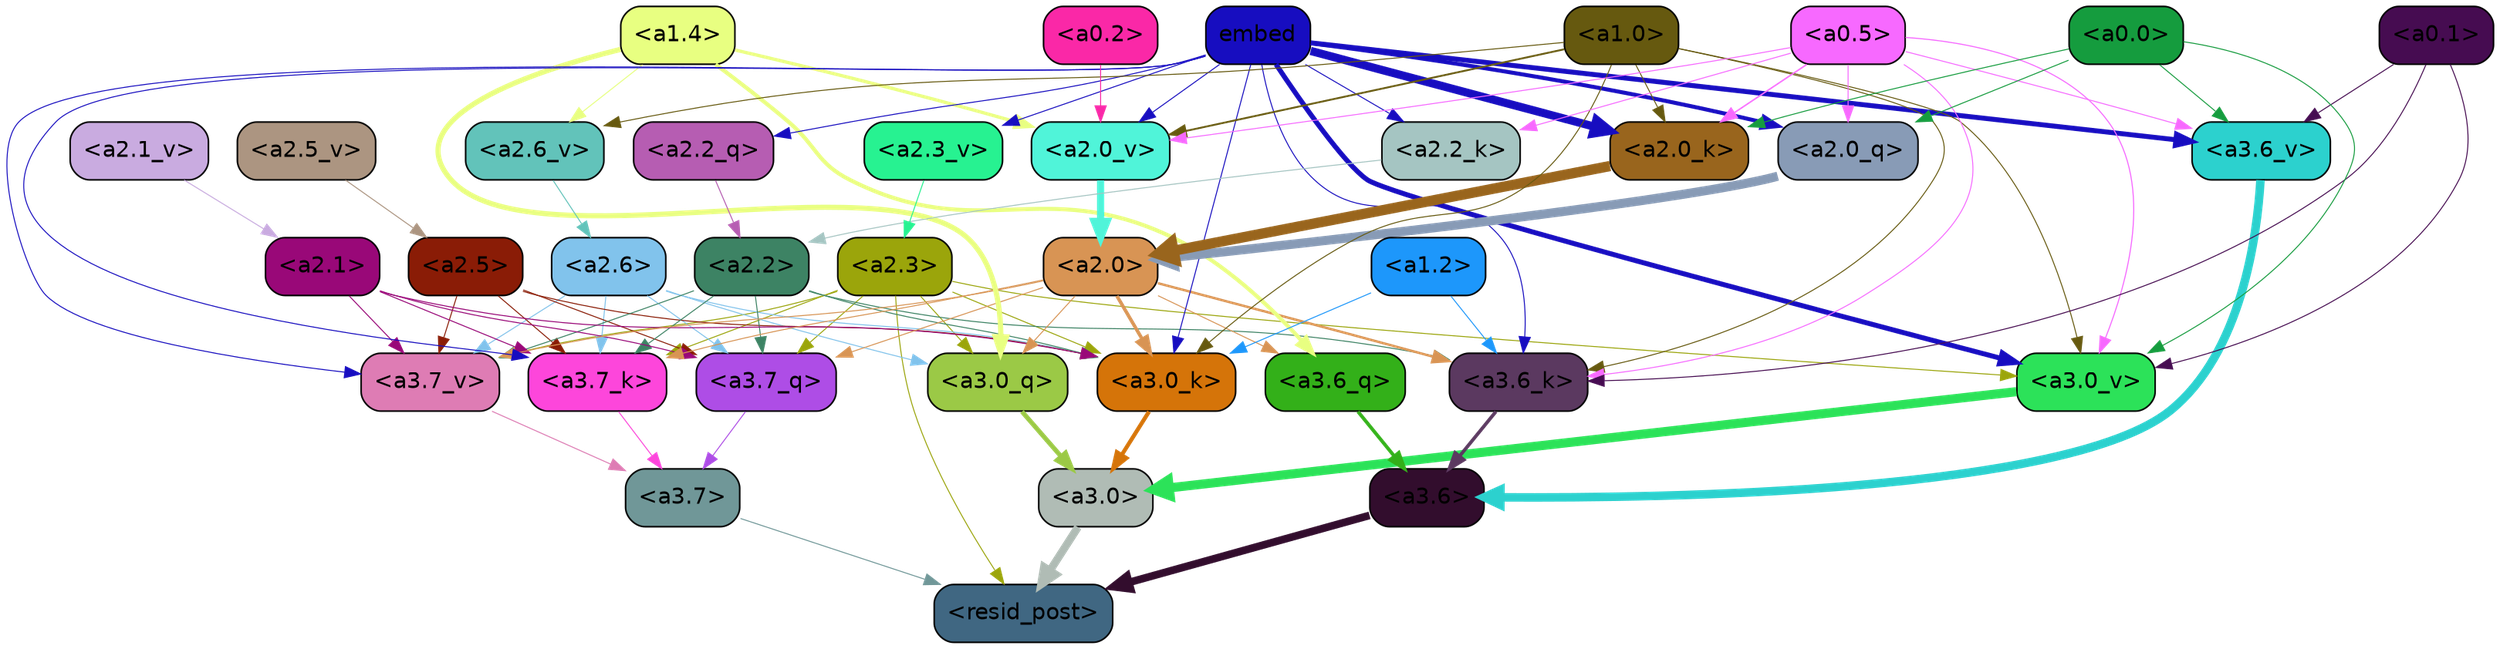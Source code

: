strict digraph "" {
	graph [bgcolor=transparent,
		layout=dot,
		overlap=false,
		splines=true
	];
	"<a3.7>"	[color=black,
		fillcolor="#709798",
		fontname=Helvetica,
		shape=box,
		style="filled, rounded"];
	"<resid_post>"	[color=black,
		fillcolor="#406782",
		fontname=Helvetica,
		shape=box,
		style="filled, rounded"];
	"<a3.7>" -> "<resid_post>"	[color="#709798",
		penwidth=0.6];
	"<a3.6>"	[color=black,
		fillcolor="#320d2d",
		fontname=Helvetica,
		shape=box,
		style="filled, rounded"];
	"<a3.6>" -> "<resid_post>"	[color="#320d2d",
		penwidth=4.7534414529800415];
	"<a3.0>"	[color=black,
		fillcolor="#b0bcb5",
		fontname=Helvetica,
		shape=box,
		style="filled, rounded"];
	"<a3.0>" -> "<resid_post>"	[color="#b0bcb5",
		penwidth=4.898576855659485];
	"<a2.3>"	[color=black,
		fillcolor="#9ba50b",
		fontname=Helvetica,
		shape=box,
		style="filled, rounded"];
	"<a2.3>" -> "<resid_post>"	[color="#9ba50b",
		penwidth=0.6];
	"<a3.7_q>"	[color=black,
		fillcolor="#ae4de6",
		fontname=Helvetica,
		shape=box,
		style="filled, rounded"];
	"<a2.3>" -> "<a3.7_q>"	[color="#9ba50b",
		penwidth=0.6];
	"<a3.0_q>"	[color=black,
		fillcolor="#9bc946",
		fontname=Helvetica,
		shape=box,
		style="filled, rounded"];
	"<a2.3>" -> "<a3.0_q>"	[color="#9ba50b",
		penwidth=0.6];
	"<a3.7_k>"	[color=black,
		fillcolor="#fd46db",
		fontname=Helvetica,
		shape=box,
		style="filled, rounded"];
	"<a2.3>" -> "<a3.7_k>"	[color="#9ba50b",
		penwidth=0.6];
	"<a3.0_k>"	[color=black,
		fillcolor="#d57409",
		fontname=Helvetica,
		shape=box,
		style="filled, rounded"];
	"<a2.3>" -> "<a3.0_k>"	[color="#9ba50b",
		penwidth=0.6];
	"<a3.7_v>"	[color=black,
		fillcolor="#de7cb4",
		fontname=Helvetica,
		shape=box,
		style="filled, rounded"];
	"<a2.3>" -> "<a3.7_v>"	[color="#9ba50b",
		penwidth=0.6];
	"<a3.0_v>"	[color=black,
		fillcolor="#2ce259",
		fontname=Helvetica,
		shape=box,
		style="filled, rounded"];
	"<a2.3>" -> "<a3.0_v>"	[color="#9ba50b",
		penwidth=0.6];
	"<a3.7_q>" -> "<a3.7>"	[color="#ae4de6",
		penwidth=0.6];
	"<a3.6_q>"	[color=black,
		fillcolor="#33b019",
		fontname=Helvetica,
		shape=box,
		style="filled, rounded"];
	"<a3.6_q>" -> "<a3.6>"	[color="#33b019",
		penwidth=2.160832464694977];
	"<a3.0_q>" -> "<a3.0>"	[color="#9bc946",
		penwidth=2.870753765106201];
	"<a3.7_k>" -> "<a3.7>"	[color="#fd46db",
		penwidth=0.6];
	"<a3.6_k>"	[color=black,
		fillcolor="#5b3960",
		fontname=Helvetica,
		shape=box,
		style="filled, rounded"];
	"<a3.6_k>" -> "<a3.6>"	[color="#5b3960",
		penwidth=2.13908451795578];
	"<a3.0_k>" -> "<a3.0>"	[color="#d57409",
		penwidth=2.520303964614868];
	"<a3.7_v>" -> "<a3.7>"	[color="#de7cb4",
		penwidth=0.6];
	"<a3.6_v>"	[color=black,
		fillcolor="#2cd1ce",
		fontname=Helvetica,
		shape=box,
		style="filled, rounded"];
	"<a3.6_v>" -> "<a3.6>"	[color="#2cd1ce",
		penwidth=5.297133803367615];
	"<a3.0_v>" -> "<a3.0>"	[color="#2ce259",
		penwidth=5.680712580680847];
	"<a2.6>"	[color=black,
		fillcolor="#81c3ec",
		fontname=Helvetica,
		shape=box,
		style="filled, rounded"];
	"<a2.6>" -> "<a3.7_q>"	[color="#81c3ec",
		penwidth=0.6];
	"<a2.6>" -> "<a3.0_q>"	[color="#81c3ec",
		penwidth=0.6];
	"<a2.6>" -> "<a3.7_k>"	[color="#81c3ec",
		penwidth=0.6];
	"<a2.6>" -> "<a3.0_k>"	[color="#81c3ec",
		penwidth=0.6];
	"<a2.6>" -> "<a3.7_v>"	[color="#81c3ec",
		penwidth=0.6];
	"<a2.5>"	[color=black,
		fillcolor="#8a1c06",
		fontname=Helvetica,
		shape=box,
		style="filled, rounded"];
	"<a2.5>" -> "<a3.7_q>"	[color="#8a1c06",
		penwidth=0.6];
	"<a2.5>" -> "<a3.7_k>"	[color="#8a1c06",
		penwidth=0.6];
	"<a2.5>" -> "<a3.0_k>"	[color="#8a1c06",
		penwidth=0.6];
	"<a2.5>" -> "<a3.7_v>"	[color="#8a1c06",
		penwidth=0.6];
	"<a2.2>"	[color=black,
		fillcolor="#3d8364",
		fontname=Helvetica,
		shape=box,
		style="filled, rounded"];
	"<a2.2>" -> "<a3.7_q>"	[color="#3d8364",
		penwidth=0.6];
	"<a2.2>" -> "<a3.7_k>"	[color="#3d8364",
		penwidth=0.6];
	"<a2.2>" -> "<a3.6_k>"	[color="#3d8364",
		penwidth=0.6];
	"<a2.2>" -> "<a3.0_k>"	[color="#3d8364",
		penwidth=0.6];
	"<a2.2>" -> "<a3.7_v>"	[color="#3d8364",
		penwidth=0.6];
	"<a2.1>"	[color=black,
		fillcolor="#990878",
		fontname=Helvetica,
		shape=box,
		style="filled, rounded"];
	"<a2.1>" -> "<a3.7_q>"	[color="#990878",
		penwidth=0.6];
	"<a2.1>" -> "<a3.7_k>"	[color="#990878",
		penwidth=0.6];
	"<a2.1>" -> "<a3.0_k>"	[color="#990878",
		penwidth=0.6];
	"<a2.1>" -> "<a3.7_v>"	[color="#990878",
		penwidth=0.6];
	"<a2.0>"	[color=black,
		fillcolor="#d89454",
		fontname=Helvetica,
		shape=box,
		style="filled, rounded"];
	"<a2.0>" -> "<a3.7_q>"	[color="#d89454",
		penwidth=0.6];
	"<a2.0>" -> "<a3.6_q>"	[color="#d89454",
		penwidth=0.6];
	"<a2.0>" -> "<a3.0_q>"	[color="#d89454",
		penwidth=0.6];
	"<a2.0>" -> "<a3.7_k>"	[color="#d89454",
		penwidth=0.6];
	"<a2.0>" -> "<a3.6_k>"	[color="#d89454",
		penwidth=1.4855384826660156];
	"<a2.0>" -> "<a3.0_k>"	[color="#d89454",
		penwidth=2.142689883708954];
	"<a2.0>" -> "<a3.7_v>"	[color="#d89454",
		penwidth=0.6];
	"<a1.4>"	[color=black,
		fillcolor="#e8ff81",
		fontname=Helvetica,
		shape=box,
		style="filled, rounded"];
	"<a1.4>" -> "<a3.6_q>"	[color="#e8ff81",
		penwidth=2.4767253398895264];
	"<a1.4>" -> "<a3.0_q>"	[color="#e8ff81",
		penwidth=3.192750334739685];
	"<a2.6_v>"	[color=black,
		fillcolor="#62c3ba",
		fontname=Helvetica,
		shape=box,
		style="filled, rounded"];
	"<a1.4>" -> "<a2.6_v>"	[color="#e8ff81",
		penwidth=0.6];
	"<a2.0_v>"	[color=black,
		fillcolor="#50f4d9",
		fontname=Helvetica,
		shape=box,
		style="filled, rounded"];
	"<a1.4>" -> "<a2.0_v>"	[color="#e8ff81",
		penwidth=2.0349366441369057];
	embed	[color=black,
		fillcolor="#170dc0",
		fontname=Helvetica,
		shape=box,
		style="filled, rounded"];
	embed -> "<a3.7_k>"	[color="#170dc0",
		penwidth=0.6];
	embed -> "<a3.6_k>"	[color="#170dc0",
		penwidth=0.6];
	embed -> "<a3.0_k>"	[color="#170dc0",
		penwidth=0.6015868484973907];
	embed -> "<a3.7_v>"	[color="#170dc0",
		penwidth=0.6];
	embed -> "<a3.6_v>"	[color="#170dc0",
		penwidth=3.067279100418091];
	embed -> "<a3.0_v>"	[color="#170dc0",
		penwidth=3.0891895294189453];
	"<a2.2_q>"	[color=black,
		fillcolor="#b65db2",
		fontname=Helvetica,
		shape=box,
		style="filled, rounded"];
	embed -> "<a2.2_q>"	[color="#170dc0",
		penwidth=0.6];
	"<a2.0_q>"	[color=black,
		fillcolor="#889bb6",
		fontname=Helvetica,
		shape=box,
		style="filled, rounded"];
	embed -> "<a2.0_q>"	[color="#170dc0",
		penwidth=2.482962191104889];
	"<a2.2_k>"	[color=black,
		fillcolor="#a5c5c2",
		fontname=Helvetica,
		shape=box,
		style="filled, rounded"];
	embed -> "<a2.2_k>"	[color="#170dc0",
		penwidth=0.6];
	"<a2.0_k>"	[color=black,
		fillcolor="#99651d",
		fontname=Helvetica,
		shape=box,
		style="filled, rounded"];
	embed -> "<a2.0_k>"	[color="#170dc0",
		penwidth=5.09069561958313];
	"<a2.3_v>"	[color=black,
		fillcolor="#27f291",
		fontname=Helvetica,
		shape=box,
		style="filled, rounded"];
	embed -> "<a2.3_v>"	[color="#170dc0",
		penwidth=0.6];
	embed -> "<a2.0_v>"	[color="#170dc0",
		penwidth=0.6];
	"<a1.2>"	[color=black,
		fillcolor="#1d97fb",
		fontname=Helvetica,
		shape=box,
		style="filled, rounded"];
	"<a1.2>" -> "<a3.6_k>"	[color="#1d97fb",
		penwidth=0.6];
	"<a1.2>" -> "<a3.0_k>"	[color="#1d97fb",
		penwidth=0.6];
	"<a1.0>"	[color=black,
		fillcolor="#66590f",
		fontname=Helvetica,
		shape=box,
		style="filled, rounded"];
	"<a1.0>" -> "<a3.6_k>"	[color="#66590f",
		penwidth=0.6];
	"<a1.0>" -> "<a3.0_k>"	[color="#66590f",
		penwidth=0.6];
	"<a1.0>" -> "<a3.0_v>"	[color="#66590f",
		penwidth=0.6];
	"<a1.0>" -> "<a2.0_k>"	[color="#66590f",
		penwidth=0.6];
	"<a1.0>" -> "<a2.6_v>"	[color="#66590f",
		penwidth=0.6];
	"<a1.0>" -> "<a2.0_v>"	[color="#66590f",
		penwidth=1.1342760920524597];
	"<a0.5>"	[color=black,
		fillcolor="#f769ff",
		fontname=Helvetica,
		shape=box,
		style="filled, rounded"];
	"<a0.5>" -> "<a3.6_k>"	[color="#f769ff",
		penwidth=0.6];
	"<a0.5>" -> "<a3.6_v>"	[color="#f769ff",
		penwidth=0.6];
	"<a0.5>" -> "<a3.0_v>"	[color="#f769ff",
		penwidth=0.6549575447570533];
	"<a0.5>" -> "<a2.0_q>"	[color="#f769ff",
		penwidth=0.6];
	"<a0.5>" -> "<a2.2_k>"	[color="#f769ff",
		penwidth=0.6];
	"<a0.5>" -> "<a2.0_k>"	[color="#f769ff",
		penwidth=0.8980485796928406];
	"<a0.5>" -> "<a2.0_v>"	[color="#f769ff",
		penwidth=0.6];
	"<a0.1>"	[color=black,
		fillcolor="#460c51",
		fontname=Helvetica,
		shape=box,
		style="filled, rounded"];
	"<a0.1>" -> "<a3.6_k>"	[color="#460c51",
		penwidth=0.6];
	"<a0.1>" -> "<a3.6_v>"	[color="#460c51",
		penwidth=0.6];
	"<a0.1>" -> "<a3.0_v>"	[color="#460c51",
		penwidth=0.6];
	"<a0.0>"	[color=black,
		fillcolor="#159c3e",
		fontname=Helvetica,
		shape=box,
		style="filled, rounded"];
	"<a0.0>" -> "<a3.6_v>"	[color="#159c3e",
		penwidth=0.6];
	"<a0.0>" -> "<a3.0_v>"	[color="#159c3e",
		penwidth=0.6];
	"<a0.0>" -> "<a2.0_q>"	[color="#159c3e",
		penwidth=0.6];
	"<a0.0>" -> "<a2.0_k>"	[color="#159c3e",
		penwidth=0.6];
	"<a2.2_q>" -> "<a2.2>"	[color="#b65db2",
		penwidth=0.6];
	"<a2.0_q>" -> "<a2.0>"	[color="#889bb6",
		penwidth=5.653985500335693];
	"<a2.2_k>" -> "<a2.2>"	[color="#a5c5c2",
		penwidth=0.6];
	"<a2.0_k>" -> "<a2.0>"	[color="#99651d",
		penwidth=6.397904872894287];
	"<a2.6_v>" -> "<a2.6>"	[color="#62c3ba",
		penwidth=0.6];
	"<a2.5_v>"	[color=black,
		fillcolor="#ac9581",
		fontname=Helvetica,
		shape=box,
		style="filled, rounded"];
	"<a2.5_v>" -> "<a2.5>"	[color="#ac9581",
		penwidth=0.6];
	"<a2.3_v>" -> "<a2.3>"	[color="#27f291",
		penwidth=0.6];
	"<a2.1_v>"	[color=black,
		fillcolor="#c9abe0",
		fontname=Helvetica,
		shape=box,
		style="filled, rounded"];
	"<a2.1_v>" -> "<a2.1>"	[color="#c9abe0",
		penwidth=0.6];
	"<a2.0_v>" -> "<a2.0>"	[color="#50f4d9",
		penwidth=4.48047137260437];
	"<a0.2>"	[color=black,
		fillcolor="#fa28a7",
		fontname=Helvetica,
		shape=box,
		style="filled, rounded"];
	"<a0.2>" -> "<a2.0_v>"	[color="#fa28a7",
		penwidth=0.6];
}
